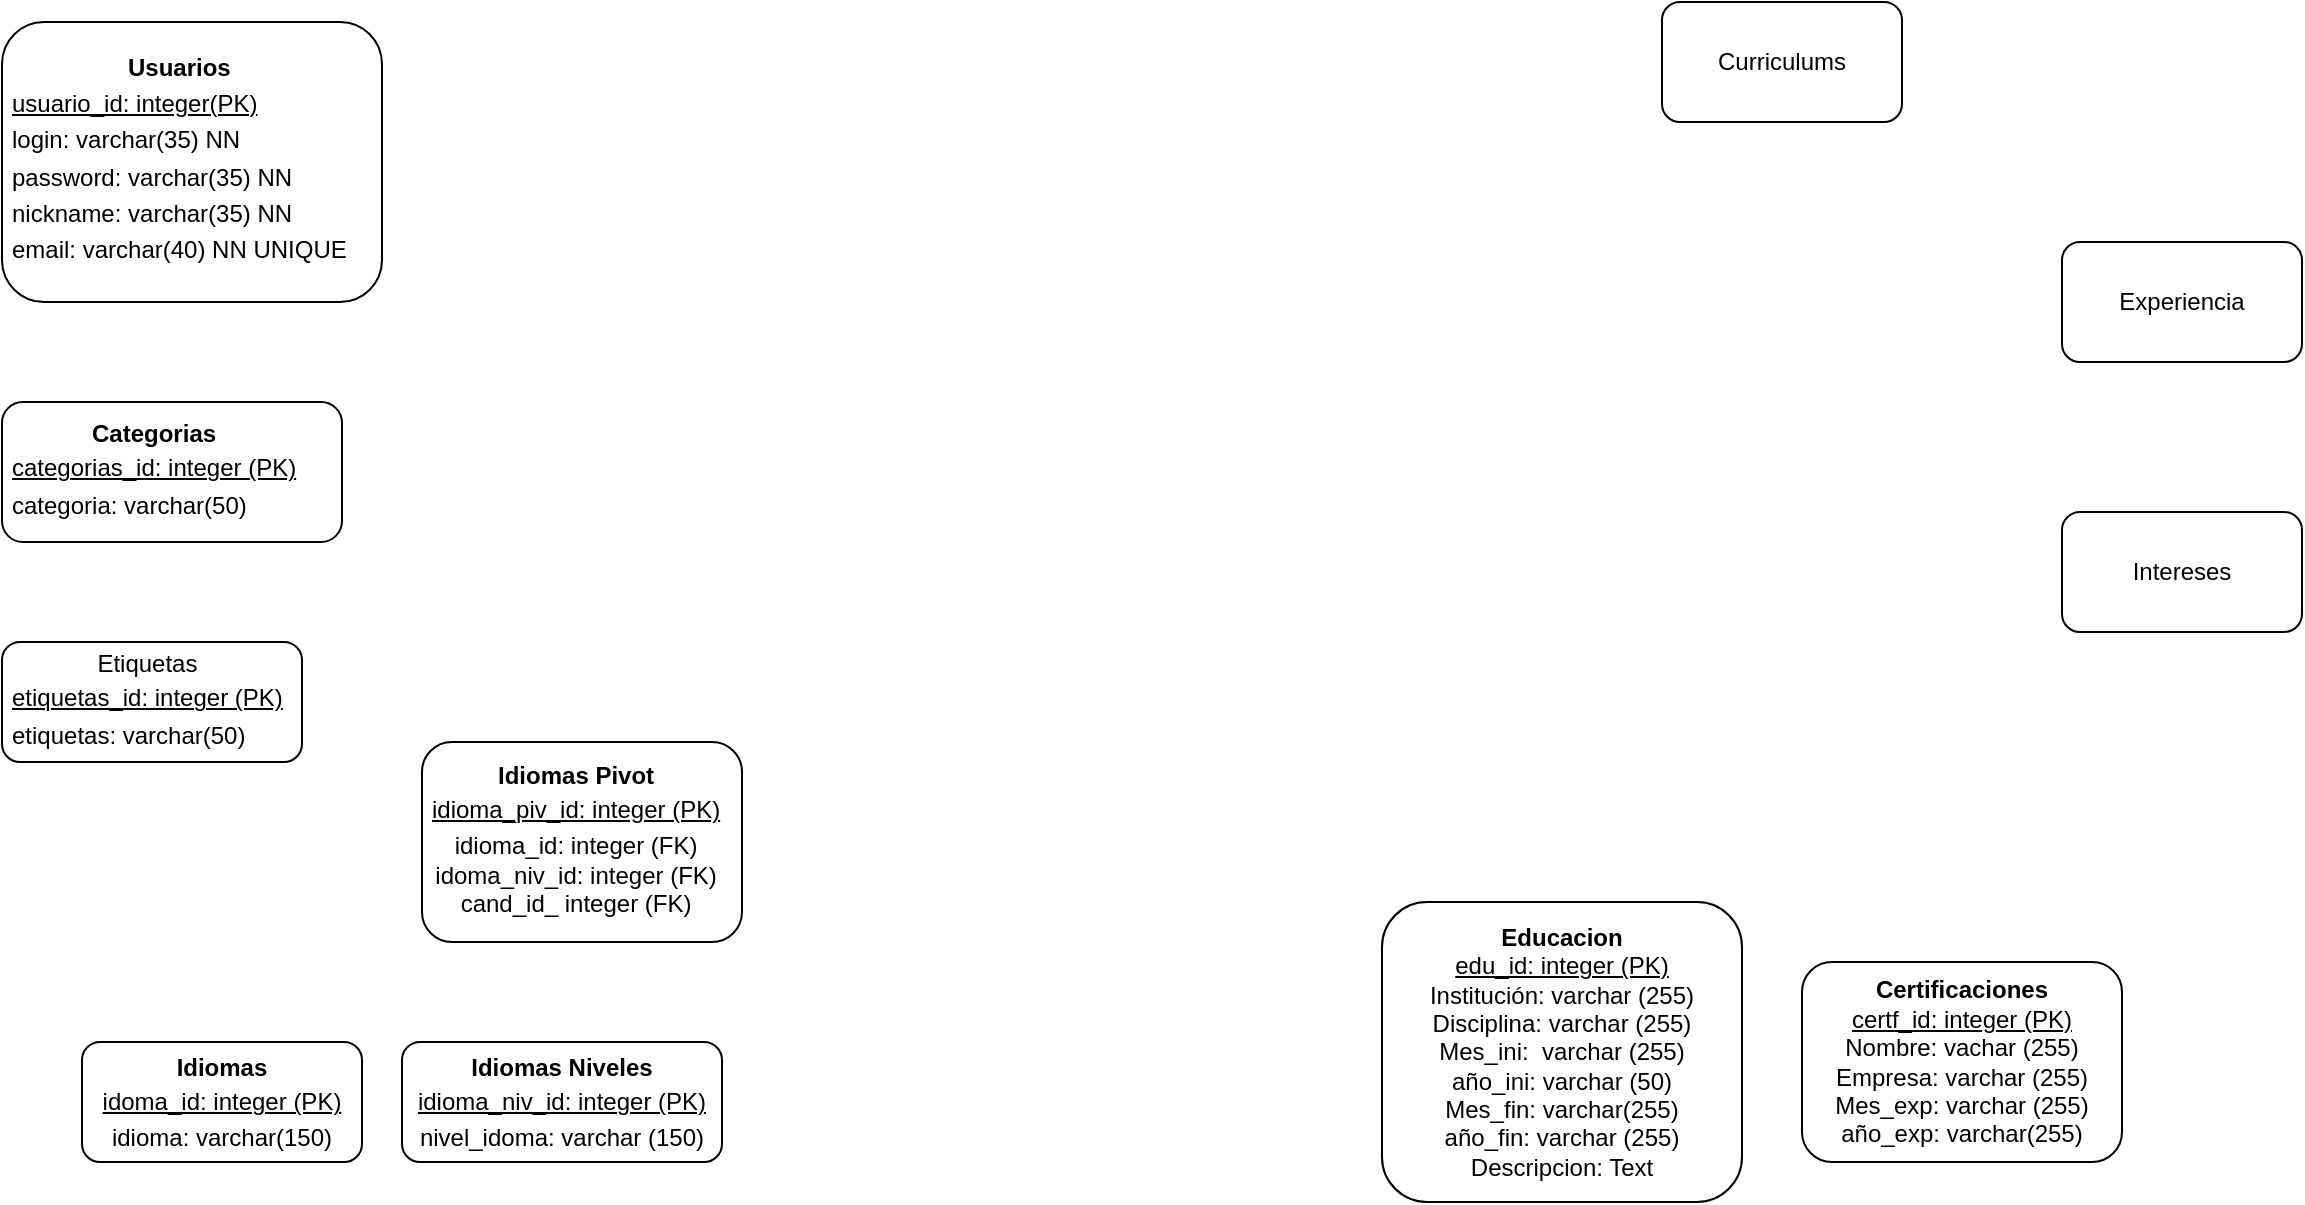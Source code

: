 <mxfile version="19.0.3" type="github">
  <diagram id="7cCDwksuUV1M2PXKsDtS" name="Page-1">
    <mxGraphModel dx="1422" dy="794" grid="1" gridSize="10" guides="1" tooltips="1" connect="1" arrows="1" fold="1" page="1" pageScale="1" pageWidth="827" pageHeight="1169" math="0" shadow="0">
      <root>
        <mxCell id="0" />
        <mxCell id="1" parent="0" />
        <mxCell id="clIJVs1NPhCd1CZDtegX-2" value="&lt;div style=&quot;text-align: center;&quot;&gt;&lt;b style=&quot;background-color: initial;&quot;&gt;Usuarios&lt;/b&gt;&lt;/div&gt;&lt;table&gt;&lt;tbody&gt;&lt;tr&gt;&lt;td&gt;&lt;u&gt;usuario_id: integer(PK)&lt;/u&gt;&lt;/td&gt;&lt;/tr&gt;&lt;tr&gt;&lt;td&gt;login: varchar(35) NN&lt;/td&gt;&lt;/tr&gt;&lt;tr&gt;&lt;td&gt;password: varchar(35) NN&lt;/td&gt;&lt;/tr&gt;&lt;tr&gt;&lt;td&gt;nickname: varchar(35) NN&lt;/td&gt;&lt;/tr&gt;&lt;tr&gt;&lt;td&gt;email: varchar(40) NN UNIQUE&lt;/td&gt;&lt;/tr&gt;&lt;/tbody&gt;&lt;/table&gt;" style="rounded=1;whiteSpace=wrap;html=1;align=left;" parent="1" vertex="1">
          <mxGeometry x="60" y="350" width="190" height="140" as="geometry" />
        </mxCell>
        <mxCell id="clIJVs1NPhCd1CZDtegX-3" value="&lt;div style=&quot;text-align: center;&quot;&gt;&lt;span style=&quot;background-color: initial;&quot;&gt;&lt;b&gt;Categorias&lt;/b&gt;&lt;/span&gt;&lt;/div&gt;&lt;table style=&quot;&quot;&gt;&lt;tbody&gt;&lt;tr&gt;&lt;td&gt;&lt;u&gt;categorias_id: integer (PK)&lt;/u&gt;&lt;/td&gt;&lt;/tr&gt;&lt;tr&gt;&lt;td&gt;categoria: varchar(50)&lt;/td&gt;&lt;/tr&gt;&lt;/tbody&gt;&lt;/table&gt;" style="rounded=1;whiteSpace=wrap;html=1;align=left;" parent="1" vertex="1">
          <mxGeometry x="60" y="540" width="170" height="70" as="geometry" />
        </mxCell>
        <mxCell id="clIJVs1NPhCd1CZDtegX-5" value="&lt;div style=&quot;text-align: center;&quot;&gt;&lt;span style=&quot;background-color: initial;&quot;&gt;Etiquetas&lt;/span&gt;&lt;/div&gt;&lt;table&gt;&lt;tbody&gt;&lt;tr&gt;&lt;td&gt;&lt;u&gt;etiquetas_id: integer (PK)&lt;/u&gt;&lt;/td&gt;&lt;/tr&gt;&lt;tr&gt;&lt;td&gt;etiquetas: varchar(50)&lt;/td&gt;&lt;/tr&gt;&lt;/tbody&gt;&lt;/table&gt;" style="rounded=1;whiteSpace=wrap;html=1;align=left;" parent="1" vertex="1">
          <mxGeometry x="60" y="660" width="150" height="60" as="geometry" />
        </mxCell>
        <mxCell id="clIJVs1NPhCd1CZDtegX-7" value="Curriculums&lt;br&gt;" style="rounded=1;whiteSpace=wrap;html=1;" parent="1" vertex="1">
          <mxGeometry x="890" y="340" width="120" height="60" as="geometry" />
        </mxCell>
        <mxCell id="clIJVs1NPhCd1CZDtegX-8" value="&lt;b&gt;Educacion&lt;/b&gt;&lt;br&gt;&lt;u&gt;edu_id: integer (PK)&lt;br&gt;&lt;/u&gt;Institución: varchar (255)&lt;br&gt;Disciplina: varchar (255)&lt;br&gt;Mes_ini:&amp;nbsp; varchar (255)&lt;br&gt;año_ini: varchar (50)&lt;br&gt;Mes_fin: varchar(255)&lt;br&gt;año_fin: varchar (255)&lt;br&gt;Descripcion: Text" style="rounded=1;whiteSpace=wrap;html=1;" parent="1" vertex="1">
          <mxGeometry x="750" y="790" width="180" height="150" as="geometry" />
        </mxCell>
        <mxCell id="clIJVs1NPhCd1CZDtegX-9" value="Experiencia" style="rounded=1;whiteSpace=wrap;html=1;" parent="1" vertex="1">
          <mxGeometry x="1090" y="460" width="120" height="60" as="geometry" />
        </mxCell>
        <mxCell id="clIJVs1NPhCd1CZDtegX-10" value="&lt;b&gt;Certificaciones&lt;br&gt;&lt;/b&gt;&lt;u&gt;certf_id: integer (PK)&lt;br&gt;&lt;/u&gt;Nombre: vachar (255)&lt;br&gt;Empresa: varchar (255)&lt;br&gt;Mes_exp: varchar (255)&lt;br&gt;año_exp: varchar(255)" style="rounded=1;whiteSpace=wrap;html=1;" parent="1" vertex="1">
          <mxGeometry x="960" y="820" width="160" height="100" as="geometry" />
        </mxCell>
        <mxCell id="clIJVs1NPhCd1CZDtegX-11" value="&lt;b&gt;Idiomas&lt;/b&gt;&lt;br&gt;&lt;table&gt;&lt;tbody&gt;&lt;tr&gt;&lt;td&gt;&lt;u&gt;idoma_id: integer (PK)&lt;/u&gt;&lt;/td&gt;&lt;/tr&gt;&lt;/tbody&gt;&lt;/table&gt;idioma: varchar(150)" style="rounded=1;whiteSpace=wrap;html=1;" parent="1" vertex="1">
          <mxGeometry x="100" y="860" width="140" height="60" as="geometry" />
        </mxCell>
        <mxCell id="clIJVs1NPhCd1CZDtegX-12" value="Intereses" style="rounded=1;whiteSpace=wrap;html=1;" parent="1" vertex="1">
          <mxGeometry x="1090" y="595" width="120" height="60" as="geometry" />
        </mxCell>
        <mxCell id="clIJVs1NPhCd1CZDtegX-13" value="&lt;b&gt;Idiomas Niveles&lt;br&gt;&lt;/b&gt;&lt;table&gt;&lt;tbody&gt;&lt;tr&gt;&lt;td&gt;&lt;u&gt;idioma_niv_id: integer (PK)&lt;/u&gt;&lt;/td&gt;&lt;/tr&gt;&lt;/tbody&gt;&lt;/table&gt;nivel_idoma: varchar (150)" style="rounded=1;whiteSpace=wrap;html=1;" parent="1" vertex="1">
          <mxGeometry x="260" y="860" width="160" height="60" as="geometry" />
        </mxCell>
        <mxCell id="clIJVs1NPhCd1CZDtegX-16" value="&lt;div style=&quot;text-align: center;&quot;&gt;&lt;span style=&quot;background-color: initial;&quot;&gt;&lt;b&gt;Idiomas Pivot&lt;/b&gt;&lt;/span&gt;&lt;/div&gt;&lt;table style=&quot;text-align: center;&quot;&gt;&lt;tbody&gt;&lt;tr&gt;&lt;td&gt;&lt;u&gt;idioma_piv_id: integer (PK)&lt;/u&gt;&lt;/td&gt;&lt;/tr&gt;&lt;tr&gt;&lt;td&gt;idioma_id: integer (FK)&lt;br&gt;idoma_niv_id: integer (FK)&lt;br&gt;cand_id_ integer (FK)&lt;/td&gt;&lt;/tr&gt;&lt;/tbody&gt;&lt;/table&gt;" style="rounded=1;whiteSpace=wrap;html=1;align=left;" parent="1" vertex="1">
          <mxGeometry x="270" y="710" width="160" height="100" as="geometry" />
        </mxCell>
      </root>
    </mxGraphModel>
  </diagram>
</mxfile>
